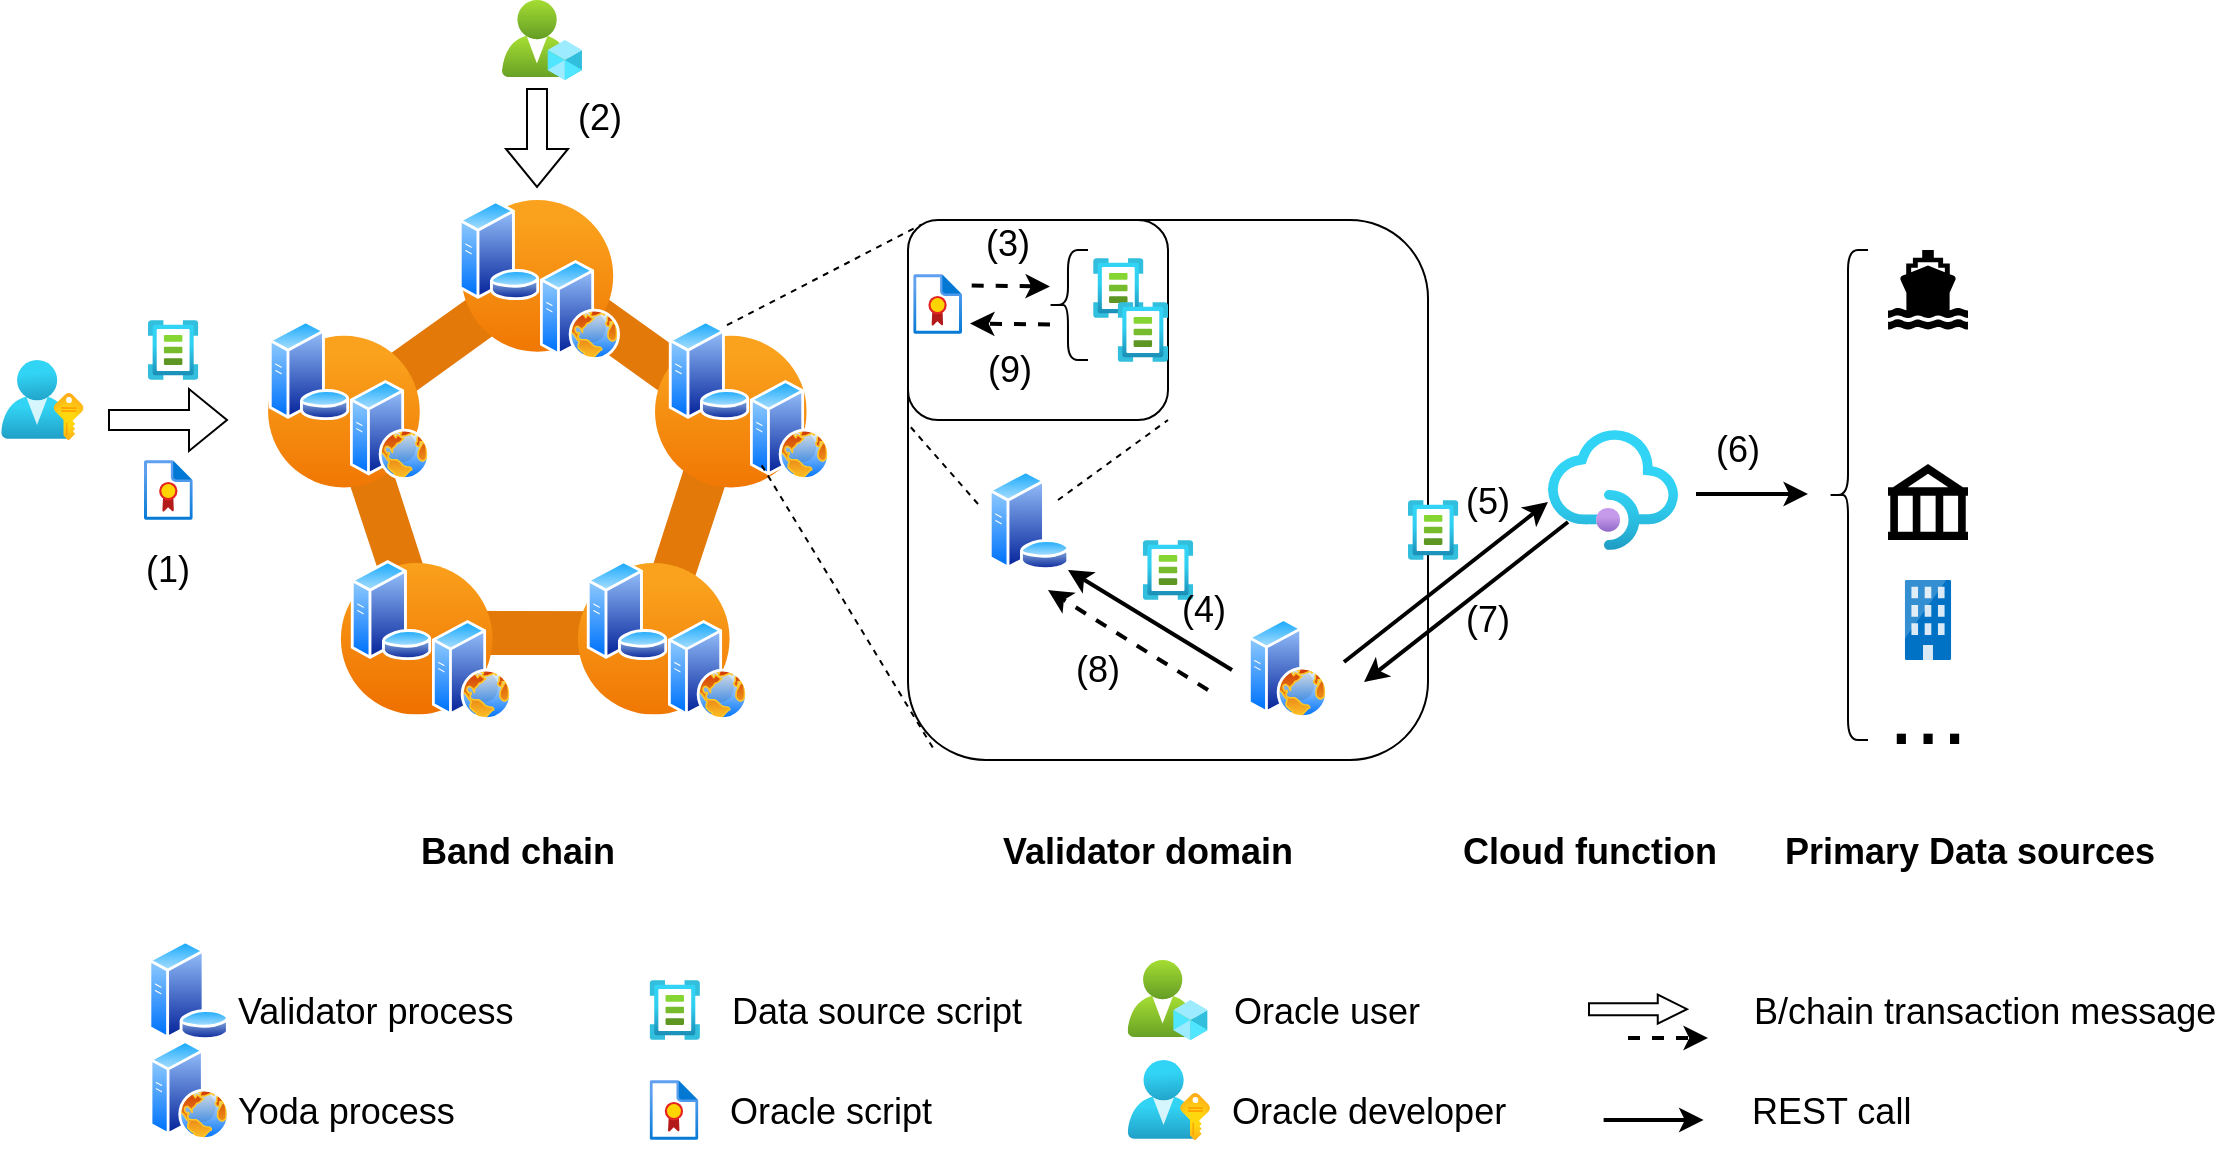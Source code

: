 <mxfile version="15.8.4" type="device"><diagram id="rRaJ0Rj1vHYzT1U0bxfq" name="Page-1"><mxGraphModel dx="2224" dy="869" grid="1" gridSize="10" guides="1" tooltips="1" connect="1" arrows="1" fold="1" page="1" pageScale="1" pageWidth="850" pageHeight="1100" math="0" shadow="0"><root><mxCell id="0"/><mxCell id="1" parent="0"/><mxCell id="x3TliT696KAhUc66iG5Y-12" value="" style="rounded=1;whiteSpace=wrap;html=1;" vertex="1" parent="1"><mxGeometry x="330" y="190" width="260" height="270" as="geometry"/></mxCell><mxCell id="x3TliT696KAhUc66iG5Y-47" value="" style="rounded=1;whiteSpace=wrap;html=1;fontSize=18;align=left;" vertex="1" parent="1"><mxGeometry x="330" y="190" width="130" height="100" as="geometry"/></mxCell><mxCell id="x3TliT696KAhUc66iG5Y-1" value="" style="aspect=fixed;html=1;points=[];align=center;image;fontSize=12;image=img/lib/azure2/containers/Service_Fabric_Clusters.svg;" vertex="1" parent="1"><mxGeometry x="10" y="180" width="269.38" height="257.31" as="geometry"/></mxCell><mxCell id="x3TliT696KAhUc66iG5Y-2" value="" style="aspect=fixed;perimeter=ellipsePerimeter;html=1;align=center;shadow=0;dashed=0;spacingTop=3;image;image=img/lib/active_directory/web_server.svg;" vertex="1" parent="1"><mxGeometry x="210" y="390" width="40" height="50" as="geometry"/></mxCell><mxCell id="x3TliT696KAhUc66iG5Y-3" value="" style="aspect=fixed;perimeter=ellipsePerimeter;html=1;align=center;shadow=0;dashed=0;spacingTop=3;image;image=img/lib/active_directory/database_server.svg;" vertex="1" parent="1"><mxGeometry x="169" y="360" width="41" height="50" as="geometry"/></mxCell><mxCell id="x3TliT696KAhUc66iG5Y-4" value="" style="aspect=fixed;perimeter=ellipsePerimeter;html=1;align=center;shadow=0;dashed=0;spacingTop=3;image;image=img/lib/active_directory/web_server.svg;" vertex="1" parent="1"><mxGeometry x="251" y="270" width="40" height="50" as="geometry"/></mxCell><mxCell id="x3TliT696KAhUc66iG5Y-5" value="" style="aspect=fixed;perimeter=ellipsePerimeter;html=1;align=center;shadow=0;dashed=0;spacingTop=3;image;image=img/lib/active_directory/database_server.svg;" vertex="1" parent="1"><mxGeometry x="210" y="240" width="41" height="50" as="geometry"/></mxCell><mxCell id="x3TliT696KAhUc66iG5Y-6" value="" style="aspect=fixed;perimeter=ellipsePerimeter;html=1;align=center;shadow=0;dashed=0;spacingTop=3;image;image=img/lib/active_directory/web_server.svg;" vertex="1" parent="1"><mxGeometry x="146" y="210" width="40" height="50" as="geometry"/></mxCell><mxCell id="x3TliT696KAhUc66iG5Y-7" value="" style="aspect=fixed;perimeter=ellipsePerimeter;html=1;align=center;shadow=0;dashed=0;spacingTop=3;image;image=img/lib/active_directory/database_server.svg;" vertex="1" parent="1"><mxGeometry x="105" y="180" width="41" height="50" as="geometry"/></mxCell><mxCell id="x3TliT696KAhUc66iG5Y-8" value="" style="aspect=fixed;perimeter=ellipsePerimeter;html=1;align=center;shadow=0;dashed=0;spacingTop=3;image;image=img/lib/active_directory/web_server.svg;" vertex="1" parent="1"><mxGeometry x="51" y="270" width="40" height="50" as="geometry"/></mxCell><mxCell id="x3TliT696KAhUc66iG5Y-9" value="" style="aspect=fixed;perimeter=ellipsePerimeter;html=1;align=center;shadow=0;dashed=0;spacingTop=3;image;image=img/lib/active_directory/database_server.svg;" vertex="1" parent="1"><mxGeometry x="10" y="240" width="41" height="50" as="geometry"/></mxCell><mxCell id="x3TliT696KAhUc66iG5Y-10" value="" style="aspect=fixed;perimeter=ellipsePerimeter;html=1;align=center;shadow=0;dashed=0;spacingTop=3;image;image=img/lib/active_directory/web_server.svg;" vertex="1" parent="1"><mxGeometry x="92" y="390" width="40" height="50" as="geometry"/></mxCell><mxCell id="x3TliT696KAhUc66iG5Y-11" value="" style="aspect=fixed;perimeter=ellipsePerimeter;html=1;align=center;shadow=0;dashed=0;spacingTop=3;image;image=img/lib/active_directory/database_server.svg;" vertex="1" parent="1"><mxGeometry x="51" y="360" width="41" height="50" as="geometry"/></mxCell><mxCell id="x3TliT696KAhUc66iG5Y-13" value="" style="endArrow=none;dashed=1;html=1;rounded=0;entryX=0.052;entryY=0.023;entryDx=0;entryDy=0;entryPerimeter=0;exitX=0.75;exitY=0;exitDx=0;exitDy=0;" edge="1" parent="1" source="x3TliT696KAhUc66iG5Y-5" target="x3TliT696KAhUc66iG5Y-47"><mxGeometry width="50" height="50" relative="1" as="geometry"><mxPoint x="241" y="250" as="sourcePoint"/><mxPoint x="291" y="200" as="targetPoint"/></mxGeometry></mxCell><mxCell id="x3TliT696KAhUc66iG5Y-14" value="" style="endArrow=none;dashed=1;html=1;rounded=0;entryX=0.052;entryY=0.984;entryDx=0;entryDy=0;entryPerimeter=0;exitX=0;exitY=1;exitDx=0;exitDy=0;" edge="1" parent="1" source="x3TliT696KAhUc66iG5Y-4" target="x3TliT696KAhUc66iG5Y-12"><mxGeometry width="50" height="50" relative="1" as="geometry"><mxPoint x="220" y="420" as="sourcePoint"/><mxPoint x="270" y="370" as="targetPoint"/></mxGeometry></mxCell><mxCell id="x3TliT696KAhUc66iG5Y-15" value="" style="aspect=fixed;html=1;points=[];align=center;image;fontSize=12;image=img/lib/azure2/integration/API_Management_Services.svg;" vertex="1" parent="1"><mxGeometry x="650" y="295" width="65" height="60" as="geometry"/></mxCell><mxCell id="x3TliT696KAhUc66iG5Y-16" value="" style="shape=mxgraph.signs.transportation.ship_2;html=1;pointerEvents=1;fillColor=#000000;strokeColor=none;verticalLabelPosition=bottom;verticalAlign=top;align=center;" vertex="1" parent="1"><mxGeometry x="820" y="205" width="40" height="40" as="geometry"/></mxCell><mxCell id="x3TliT696KAhUc66iG5Y-17" value="" style="shape=image;html=1;verticalAlign=top;verticalLabelPosition=bottom;labelBackgroundColor=#ffffff;imageAspect=0;aspect=fixed;image=https://cdn2.iconfinder.com/data/icons/weather-color-2/500/weather-02-128.png" vertex="1" parent="1"><mxGeometry x="810" y="245" width="60" height="60" as="geometry"/></mxCell><mxCell id="x3TliT696KAhUc66iG5Y-18" value="" style="shape=mxgraph.signs.travel.bank;html=1;pointerEvents=1;fillColor=#000000;strokeColor=none;verticalLabelPosition=bottom;verticalAlign=top;align=center;" vertex="1" parent="1"><mxGeometry x="820" y="312" width="40" height="38" as="geometry"/></mxCell><mxCell id="x3TliT696KAhUc66iG5Y-19" value="" style="sketch=0;aspect=fixed;html=1;points=[];align=center;image;fontSize=12;image=img/lib/mscae/Exchange_On_premises_Access.svg;" vertex="1" parent="1"><mxGeometry x="828.4" y="370" width="23.2" height="40" as="geometry"/></mxCell><mxCell id="x3TliT696KAhUc66iG5Y-20" value="&lt;font style=&quot;font-size: 48px&quot;&gt;...&lt;/font&gt;" style="text;html=1;strokeColor=none;fillColor=none;align=center;verticalAlign=middle;whiteSpace=wrap;rounded=0;" vertex="1" parent="1"><mxGeometry x="810" y="420" width="60" height="30" as="geometry"/></mxCell><mxCell id="x3TliT696KAhUc66iG5Y-21" value="" style="shape=curlyBracket;whiteSpace=wrap;html=1;rounded=1;fontSize=48;" vertex="1" parent="1"><mxGeometry x="790" y="205" width="20" height="245" as="geometry"/></mxCell><mxCell id="x3TliT696KAhUc66iG5Y-22" value="&lt;font style=&quot;font-size: 18px&quot;&gt;Band chain&lt;/font&gt;" style="text;html=1;strokeColor=none;fillColor=none;align=center;verticalAlign=middle;whiteSpace=wrap;rounded=0;fontSize=48;fontStyle=1" vertex="1" parent="1"><mxGeometry x="80" y="480" width="110" height="30" as="geometry"/></mxCell><mxCell id="x3TliT696KAhUc66iG5Y-23" value="&lt;font style=&quot;font-size: 18px&quot;&gt;Validator domain&lt;/font&gt;" style="text;html=1;strokeColor=none;fillColor=none;align=center;verticalAlign=middle;whiteSpace=wrap;rounded=0;fontSize=48;fontStyle=1" vertex="1" parent="1"><mxGeometry x="370" y="480" width="160" height="30" as="geometry"/></mxCell><mxCell id="x3TliT696KAhUc66iG5Y-24" value="&lt;font style=&quot;font-size: 18px&quot;&gt;Cloud function&lt;/font&gt;" style="text;html=1;strokeColor=none;fillColor=none;align=center;verticalAlign=middle;whiteSpace=wrap;rounded=0;fontSize=48;fontStyle=1" vertex="1" parent="1"><mxGeometry x="590.5" y="480" width="160" height="30" as="geometry"/></mxCell><mxCell id="x3TliT696KAhUc66iG5Y-25" value="&lt;font style=&quot;font-size: 18px&quot;&gt;Primary Data sources&lt;br&gt;&lt;/font&gt;" style="text;html=1;strokeColor=none;fillColor=none;align=center;verticalAlign=middle;whiteSpace=wrap;rounded=0;fontSize=48;fontStyle=1" vertex="1" parent="1"><mxGeometry x="766" y="480" width="190" height="30" as="geometry"/></mxCell><mxCell id="x3TliT696KAhUc66iG5Y-26" value="" style="aspect=fixed;perimeter=ellipsePerimeter;html=1;align=center;shadow=0;dashed=0;spacingTop=3;image;image=img/lib/active_directory/database_server.svg;" vertex="1" parent="1"><mxGeometry x="-50.19" y="550" width="41" height="50" as="geometry"/></mxCell><mxCell id="x3TliT696KAhUc66iG5Y-27" value="" style="aspect=fixed;perimeter=ellipsePerimeter;html=1;align=center;shadow=0;dashed=0;spacingTop=3;image;image=img/lib/active_directory/web_server.svg;" vertex="1" parent="1"><mxGeometry x="-49.19" y="600" width="40" height="50" as="geometry"/></mxCell><mxCell id="x3TliT696KAhUc66iG5Y-28" value="&lt;font style=&quot;font-size: 18px&quot;&gt;Validator process&lt;/font&gt;" style="text;html=1;strokeColor=none;fillColor=none;align=left;verticalAlign=middle;whiteSpace=wrap;rounded=0;fontSize=48;" vertex="1" parent="1"><mxGeometry x="-7.19" y="560" width="148" height="30" as="geometry"/></mxCell><mxCell id="x3TliT696KAhUc66iG5Y-29" value="&lt;font style=&quot;font-size: 18px&quot;&gt;Yoda process&lt;/font&gt;" style="text;html=1;strokeColor=none;fillColor=none;align=left;verticalAlign=middle;whiteSpace=wrap;rounded=0;fontSize=48;" vertex="1" parent="1"><mxGeometry x="-7.19" y="610" width="148" height="30" as="geometry"/></mxCell><mxCell id="x3TliT696KAhUc66iG5Y-30" value="" style="aspect=fixed;perimeter=ellipsePerimeter;html=1;align=center;shadow=0;dashed=0;spacingTop=3;image;image=img/lib/active_directory/database_server.svg;" vertex="1" parent="1"><mxGeometry x="370" y="315" width="41" height="50" as="geometry"/></mxCell><mxCell id="x3TliT696KAhUc66iG5Y-31" value="" style="aspect=fixed;perimeter=ellipsePerimeter;html=1;align=center;shadow=0;dashed=0;spacingTop=3;image;image=img/lib/active_directory/web_server.svg;" vertex="1" parent="1"><mxGeometry x="500" y="389" width="40" height="50" as="geometry"/></mxCell><mxCell id="x3TliT696KAhUc66iG5Y-32" value="" style="aspect=fixed;html=1;points=[];align=center;image;fontSize=12;image=img/lib/azure2/azure_stack/User_Subscriptions.svg;" vertex="1" parent="1"><mxGeometry x="-123.42" y="260" width="41.21" height="40" as="geometry"/></mxCell><mxCell id="x3TliT696KAhUc66iG5Y-33" value="" style="aspect=fixed;html=1;points=[];align=center;image;fontSize=12;image=img/lib/azure2/intune/Azure_AD_Roles_and_Administrators.svg;" vertex="1" parent="1"><mxGeometry x="127" y="80" width="40" height="40" as="geometry"/></mxCell><mxCell id="x3TliT696KAhUc66iG5Y-34" value="" style="aspect=fixed;html=1;points=[];align=center;image;fontSize=12;image=img/lib/azure2/management_governance/Compliance.svg;" vertex="1" parent="1"><mxGeometry x="-52" y="310" width="24.38" height="30" as="geometry"/></mxCell><mxCell id="x3TliT696KAhUc66iG5Y-35" value="" style="aspect=fixed;html=1;points=[];align=center;image;fontSize=12;image=img/lib/azure2/other/Template_Specs.svg;" vertex="1" parent="1"><mxGeometry x="-50" y="240" width="25.15" height="30" as="geometry"/></mxCell><mxCell id="x3TliT696KAhUc66iG5Y-36" value="" style="shape=flexArrow;endArrow=classic;html=1;rounded=0;fontSize=18;" edge="1" parent="1"><mxGeometry width="50" height="50" relative="1" as="geometry"><mxPoint x="-70" y="290" as="sourcePoint"/><mxPoint x="-10" y="290" as="targetPoint"/></mxGeometry></mxCell><mxCell id="x3TliT696KAhUc66iG5Y-37" value="" style="aspect=fixed;html=1;points=[];align=center;image;fontSize=12;image=img/lib/azure2/management_governance/Compliance.svg;" vertex="1" parent="1"><mxGeometry x="332.62" y="217" width="24.38" height="30" as="geometry"/></mxCell><mxCell id="x3TliT696KAhUc66iG5Y-38" value="" style="aspect=fixed;html=1;points=[];align=center;image;fontSize=12;image=img/lib/azure2/other/Template_Specs.svg;" vertex="1" parent="1"><mxGeometry x="447.42" y="350" width="25.15" height="30" as="geometry"/></mxCell><mxCell id="x3TliT696KAhUc66iG5Y-39" value="" style="aspect=fixed;html=1;points=[];align=center;image;fontSize=12;image=img/lib/azure2/other/Template_Specs.svg;" vertex="1" parent="1"><mxGeometry x="580" y="330" width="25.15" height="30" as="geometry"/></mxCell><mxCell id="x3TliT696KAhUc66iG5Y-43" value="" style="endArrow=classic;html=1;rounded=0;fontSize=18;strokeWidth=2;" edge="1" parent="1"><mxGeometry width="50" height="50" relative="1" as="geometry"><mxPoint x="548" y="411" as="sourcePoint"/><mxPoint x="650" y="331" as="targetPoint"/></mxGeometry></mxCell><mxCell id="x3TliT696KAhUc66iG5Y-44" value="" style="endArrow=classic;html=1;rounded=0;fontSize=18;strokeWidth=2;" edge="1" parent="1"><mxGeometry width="50" height="50" relative="1" as="geometry"><mxPoint x="660" y="341" as="sourcePoint"/><mxPoint x="558" y="421" as="targetPoint"/></mxGeometry></mxCell><mxCell id="x3TliT696KAhUc66iG5Y-45" value="" style="endArrow=none;html=1;rounded=0;fontSize=18;strokeWidth=2;startArrow=classic;startFill=1;endFill=0;" edge="1" parent="1"><mxGeometry width="50" height="50" relative="1" as="geometry"><mxPoint x="410" y="365" as="sourcePoint"/><mxPoint x="492" y="415" as="targetPoint"/></mxGeometry></mxCell><mxCell id="x3TliT696KAhUc66iG5Y-46" value="" style="endArrow=classic;html=1;rounded=0;fontSize=18;strokeWidth=2;dashed=1;" edge="1" parent="1"><mxGeometry width="50" height="50" relative="1" as="geometry"><mxPoint x="480" y="425" as="sourcePoint"/><mxPoint x="400" y="375" as="targetPoint"/></mxGeometry></mxCell><mxCell id="x3TliT696KAhUc66iG5Y-48" value="" style="aspect=fixed;html=1;points=[];align=center;image;fontSize=12;image=img/lib/azure2/other/Template_Specs.svg;" vertex="1" parent="1"><mxGeometry x="422.57" y="209" width="25.15" height="30" as="geometry"/></mxCell><mxCell id="x3TliT696KAhUc66iG5Y-49" value="" style="aspect=fixed;html=1;points=[];align=center;image;fontSize=12;image=img/lib/azure2/other/Template_Specs.svg;" vertex="1" parent="1"><mxGeometry x="434.85" y="231" width="25.15" height="30" as="geometry"/></mxCell><mxCell id="x3TliT696KAhUc66iG5Y-51" value="" style="shape=curlyBracket;whiteSpace=wrap;html=1;rounded=1;fontSize=18;align=left;" vertex="1" parent="1"><mxGeometry x="399.99" y="205" width="20" height="55" as="geometry"/></mxCell><mxCell id="x3TliT696KAhUc66iG5Y-52" value="" style="endArrow=classic;html=1;rounded=0;fontSize=18;strokeWidth=2;dashed=1;" edge="1" parent="1"><mxGeometry width="50" height="50" relative="1" as="geometry"><mxPoint x="361.85" y="222.8" as="sourcePoint"/><mxPoint x="401" y="223.2" as="targetPoint"/></mxGeometry></mxCell><mxCell id="x3TliT696KAhUc66iG5Y-53" value="" style="endArrow=classic;html=1;rounded=0;fontSize=18;strokeWidth=2;dashed=1;" edge="1" parent="1"><mxGeometry width="50" height="50" relative="1" as="geometry"><mxPoint x="401" y="242.2" as="sourcePoint"/><mxPoint x="361" y="241.8" as="targetPoint"/></mxGeometry></mxCell><mxCell id="x3TliT696KAhUc66iG5Y-54" value="" style="endArrow=none;dashed=1;html=1;rounded=0;fontSize=18;strokeWidth=1;" edge="1" parent="1"><mxGeometry width="50" height="50" relative="1" as="geometry"><mxPoint x="365" y="332" as="sourcePoint"/><mxPoint x="330" y="292" as="targetPoint"/></mxGeometry></mxCell><mxCell id="x3TliT696KAhUc66iG5Y-55" value="" style="endArrow=none;dashed=1;html=1;rounded=0;fontSize=18;strokeWidth=1;entryX=1;entryY=1;entryDx=0;entryDy=0;" edge="1" parent="1" target="x3TliT696KAhUc66iG5Y-47"><mxGeometry width="50" height="50" relative="1" as="geometry"><mxPoint x="405" y="330" as="sourcePoint"/><mxPoint x="340" y="302" as="targetPoint"/></mxGeometry></mxCell><mxCell id="x3TliT696KAhUc66iG5Y-56" value="" style="shape=flexArrow;endArrow=classic;html=1;rounded=0;fontSize=18;" edge="1" parent="1"><mxGeometry width="50" height="50" relative="1" as="geometry"><mxPoint x="144.5" y="124" as="sourcePoint"/><mxPoint x="144.5" y="174" as="targetPoint"/></mxGeometry></mxCell><mxCell id="x3TliT696KAhUc66iG5Y-57" value="" style="aspect=fixed;html=1;points=[];align=center;image;fontSize=12;image=img/lib/azure2/other/Template_Specs.svg;" vertex="1" parent="1"><mxGeometry x="200.81" y="570" width="25.15" height="30" as="geometry"/></mxCell><mxCell id="x3TliT696KAhUc66iG5Y-58" value="" style="aspect=fixed;html=1;points=[];align=center;image;fontSize=12;image=img/lib/azure2/management_governance/Compliance.svg;" vertex="1" parent="1"><mxGeometry x="200.81" y="620" width="24.38" height="30" as="geometry"/></mxCell><mxCell id="x3TliT696KAhUc66iG5Y-59" value="&lt;font style=&quot;font-size: 18px&quot;&gt;Data source script&lt;/font&gt;" style="text;html=1;strokeColor=none;fillColor=none;align=left;verticalAlign=middle;whiteSpace=wrap;rounded=0;fontSize=48;" vertex="1" parent="1"><mxGeometry x="239.81" y="560" width="170" height="30" as="geometry"/></mxCell><mxCell id="x3TliT696KAhUc66iG5Y-60" value="&lt;font style=&quot;font-size: 18px&quot;&gt;Oracle script&lt;/font&gt;" style="text;html=1;strokeColor=none;fillColor=none;align=left;verticalAlign=middle;whiteSpace=wrap;rounded=0;fontSize=48;" vertex="1" parent="1"><mxGeometry x="238.81" y="610" width="148" height="30" as="geometry"/></mxCell><mxCell id="x3TliT696KAhUc66iG5Y-61" value="" style="aspect=fixed;html=1;points=[];align=center;image;fontSize=12;image=img/lib/azure2/azure_stack/User_Subscriptions.svg;" vertex="1" parent="1"><mxGeometry x="439.81" y="610" width="41.21" height="40" as="geometry"/></mxCell><mxCell id="x3TliT696KAhUc66iG5Y-62" value="" style="aspect=fixed;html=1;points=[];align=center;image;fontSize=12;image=img/lib/azure2/intune/Azure_AD_Roles_and_Administrators.svg;" vertex="1" parent="1"><mxGeometry x="439.81" y="560" width="40" height="40" as="geometry"/></mxCell><mxCell id="x3TliT696KAhUc66iG5Y-63" value="&lt;font style=&quot;font-size: 18px&quot;&gt;Oracle user&lt;/font&gt;" style="text;html=1;strokeColor=none;fillColor=none;align=left;verticalAlign=middle;whiteSpace=wrap;rounded=0;fontSize=48;" vertex="1" parent="1"><mxGeometry x="490.81" y="560" width="170" height="30" as="geometry"/></mxCell><mxCell id="x3TliT696KAhUc66iG5Y-64" value="&lt;font style=&quot;font-size: 18px&quot;&gt;Oracle developer&lt;/font&gt;" style="text;html=1;strokeColor=none;fillColor=none;align=left;verticalAlign=middle;whiteSpace=wrap;rounded=0;fontSize=48;" vertex="1" parent="1"><mxGeometry x="489.81" y="610" width="148" height="30" as="geometry"/></mxCell><mxCell id="x3TliT696KAhUc66iG5Y-65" value="" style="endArrow=classic;html=1;rounded=0;fontSize=18;strokeWidth=2;" edge="1" parent="1"><mxGeometry width="50" height="50" relative="1" as="geometry"><mxPoint x="724" y="327" as="sourcePoint"/><mxPoint x="780" y="327" as="targetPoint"/></mxGeometry></mxCell><mxCell id="x3TliT696KAhUc66iG5Y-66" value="(1)" style="text;html=1;strokeColor=none;fillColor=none;align=center;verticalAlign=middle;whiteSpace=wrap;rounded=0;fontSize=18;" vertex="1" parent="1"><mxGeometry x="-69.81" y="350" width="60" height="30" as="geometry"/></mxCell><mxCell id="x3TliT696KAhUc66iG5Y-67" value="(2)" style="text;html=1;strokeColor=none;fillColor=none;align=center;verticalAlign=middle;whiteSpace=wrap;rounded=0;fontSize=18;" vertex="1" parent="1"><mxGeometry x="146" y="124" width="60" height="30" as="geometry"/></mxCell><mxCell id="x3TliT696KAhUc66iG5Y-68" value="" style="shape=flexArrow;endArrow=classic;html=1;rounded=0;fontSize=18;endWidth=7.52;endSize=4.54;width=6;" edge="1" parent="1"><mxGeometry width="50" height="50" relative="1" as="geometry"><mxPoint x="670" y="584.58" as="sourcePoint"/><mxPoint x="720" y="584.58" as="targetPoint"/></mxGeometry></mxCell><mxCell id="x3TliT696KAhUc66iG5Y-69" value="" style="endArrow=classic;html=1;rounded=0;fontSize=18;strokeWidth=2;dashed=1;" edge="1" parent="1"><mxGeometry width="50" height="50" relative="1" as="geometry"><mxPoint x="690" y="599" as="sourcePoint"/><mxPoint x="730" y="599" as="targetPoint"/></mxGeometry></mxCell><mxCell id="x3TliT696KAhUc66iG5Y-70" value="" style="endArrow=classic;html=1;rounded=0;fontSize=18;strokeWidth=2;" edge="1" parent="1"><mxGeometry width="50" height="50" relative="1" as="geometry"><mxPoint x="677.81" y="640" as="sourcePoint"/><mxPoint x="727.81" y="640" as="targetPoint"/></mxGeometry></mxCell><mxCell id="x3TliT696KAhUc66iG5Y-71" value="&lt;font style=&quot;font-size: 18px&quot;&gt;B/chain transaction message&lt;/font&gt;" style="text;html=1;strokeColor=none;fillColor=none;align=left;verticalAlign=middle;whiteSpace=wrap;rounded=0;fontSize=48;" vertex="1" parent="1"><mxGeometry x="751" y="560" width="239" height="30" as="geometry"/></mxCell><mxCell id="x3TliT696KAhUc66iG5Y-72" value="&lt;font style=&quot;font-size: 18px&quot;&gt;REST call&lt;/font&gt;" style="text;html=1;strokeColor=none;fillColor=none;align=left;verticalAlign=middle;whiteSpace=wrap;rounded=0;fontSize=48;" vertex="1" parent="1"><mxGeometry x="750" y="610" width="148" height="30" as="geometry"/></mxCell><mxCell id="x3TliT696KAhUc66iG5Y-73" value="(3)" style="text;html=1;strokeColor=none;fillColor=none;align=center;verticalAlign=middle;whiteSpace=wrap;rounded=0;fontSize=18;" vertex="1" parent="1"><mxGeometry x="349.81" y="187" width="60" height="30" as="geometry"/></mxCell><mxCell id="x3TliT696KAhUc66iG5Y-74" value="(4)" style="text;html=1;strokeColor=none;fillColor=none;align=center;verticalAlign=middle;whiteSpace=wrap;rounded=0;fontSize=18;" vertex="1" parent="1"><mxGeometry x="447.72" y="370" width="60" height="30" as="geometry"/></mxCell><mxCell id="x3TliT696KAhUc66iG5Y-75" value="(5)" style="text;html=1;strokeColor=none;fillColor=none;align=center;verticalAlign=middle;whiteSpace=wrap;rounded=0;fontSize=18;" vertex="1" parent="1"><mxGeometry x="590" y="316" width="60" height="30" as="geometry"/></mxCell><mxCell id="x3TliT696KAhUc66iG5Y-76" value="(6)" style="text;html=1;strokeColor=none;fillColor=none;align=center;verticalAlign=middle;whiteSpace=wrap;rounded=0;fontSize=18;" vertex="1" parent="1"><mxGeometry x="715" y="290" width="60" height="30" as="geometry"/></mxCell><mxCell id="x3TliT696KAhUc66iG5Y-77" value="(7)" style="text;html=1;strokeColor=none;fillColor=none;align=center;verticalAlign=middle;whiteSpace=wrap;rounded=0;fontSize=18;" vertex="1" parent="1"><mxGeometry x="590" y="375" width="60" height="30" as="geometry"/></mxCell><mxCell id="x3TliT696KAhUc66iG5Y-78" value="(8)" style="text;html=1;strokeColor=none;fillColor=none;align=center;verticalAlign=middle;whiteSpace=wrap;rounded=0;fontSize=18;" vertex="1" parent="1"><mxGeometry x="395" y="400" width="60" height="30" as="geometry"/></mxCell><mxCell id="x3TliT696KAhUc66iG5Y-79" value="(9)" style="text;html=1;strokeColor=none;fillColor=none;align=center;verticalAlign=middle;whiteSpace=wrap;rounded=0;fontSize=18;" vertex="1" parent="1"><mxGeometry x="351" y="250" width="60" height="30" as="geometry"/></mxCell></root></mxGraphModel></diagram></mxfile>